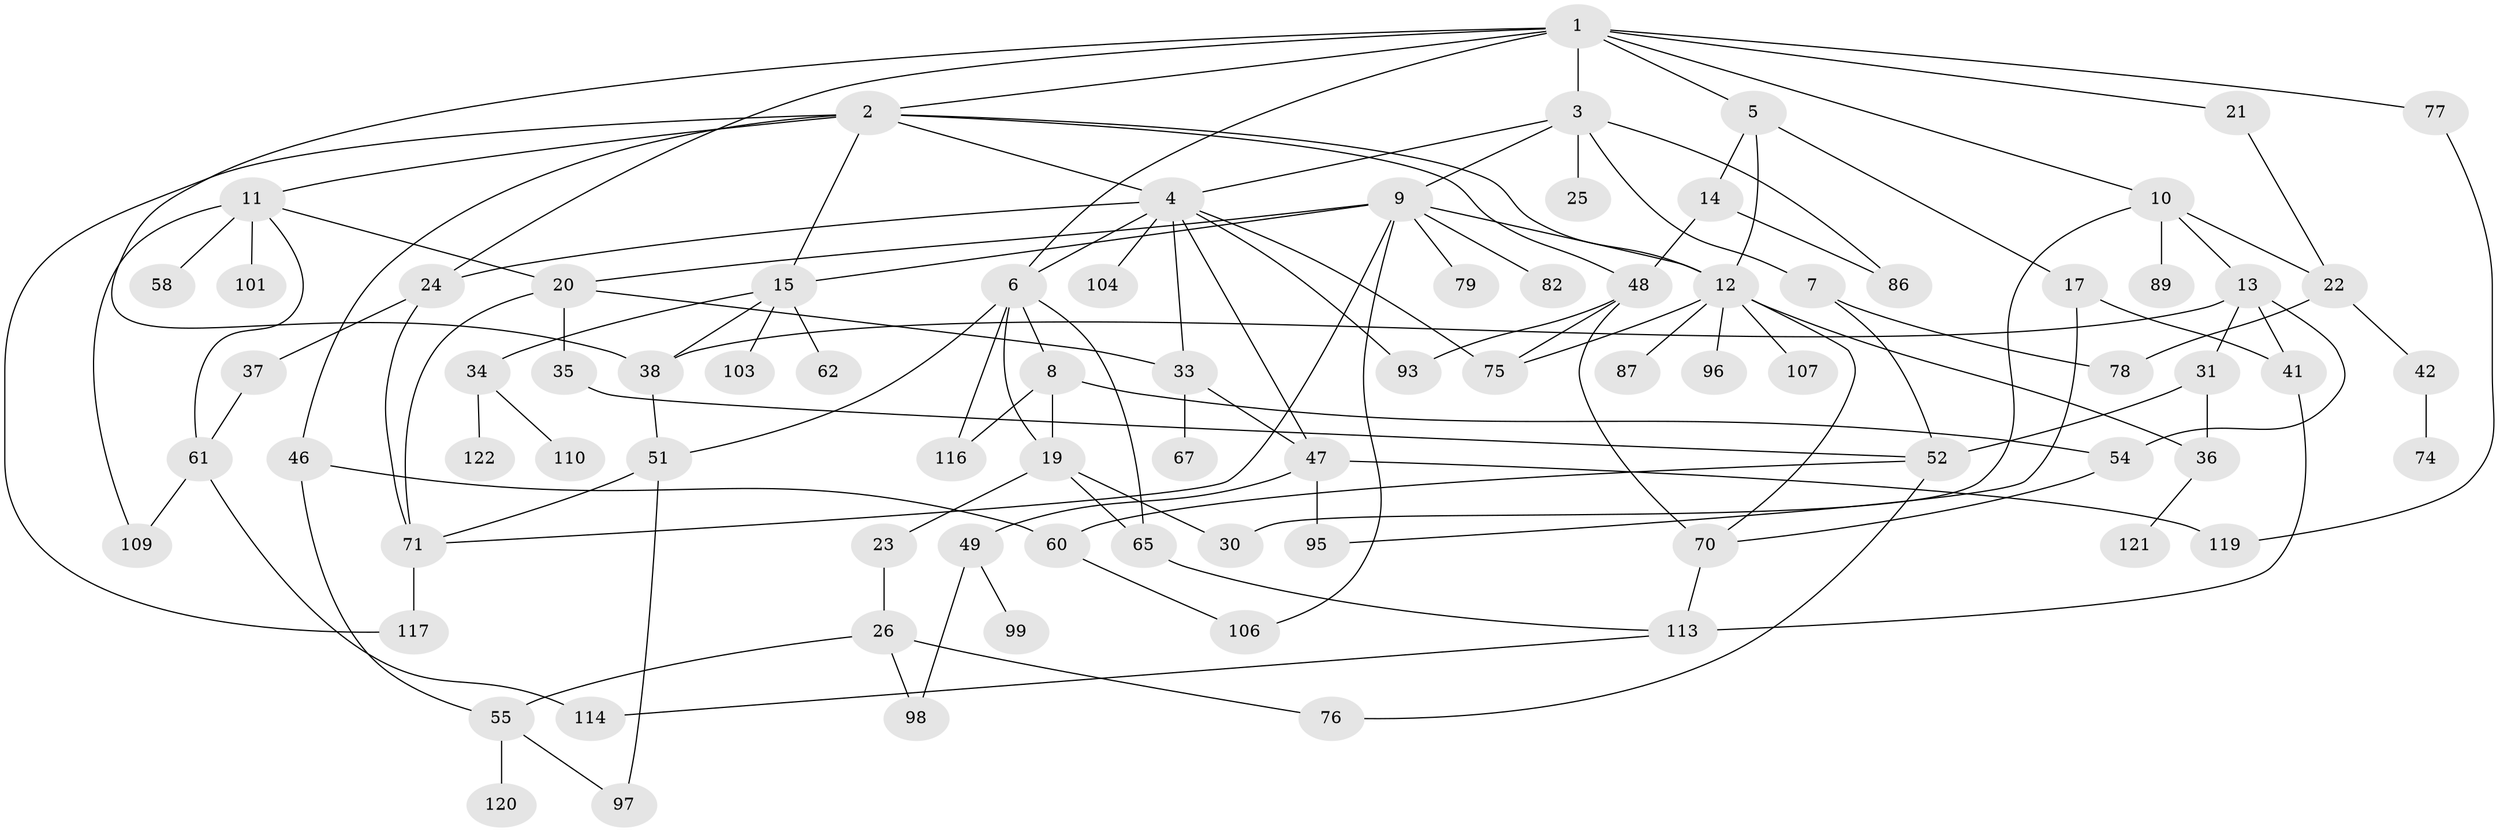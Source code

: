 // Generated by graph-tools (version 1.1) at 2025/23/03/03/25 07:23:32]
// undirected, 81 vertices, 127 edges
graph export_dot {
graph [start="1"]
  node [color=gray90,style=filled];
  1 [super="+72"];
  2 [super="+94"];
  3;
  4 [super="+18"];
  5 [super="+69"];
  6 [super="+53"];
  7 [super="+28"];
  8 [super="+40"];
  9 [super="+27"];
  10 [super="+105"];
  11 [super="+16"];
  12 [super="+84"];
  13 [super="+39"];
  14;
  15 [super="+45"];
  17 [super="+81"];
  19 [super="+43"];
  20 [super="+32"];
  21 [super="+80"];
  22 [super="+111"];
  23;
  24 [super="+63"];
  25;
  26 [super="+29"];
  30 [super="+50"];
  31;
  33 [super="+59"];
  34;
  35 [super="+115"];
  36 [super="+44"];
  37;
  38 [super="+92"];
  41;
  42 [super="+64"];
  46 [super="+56"];
  47 [super="+85"];
  48 [super="+68"];
  49 [super="+66"];
  51 [super="+57"];
  52 [super="+102"];
  54;
  55 [super="+83"];
  58;
  60;
  61 [super="+108"];
  62;
  65 [super="+73"];
  67;
  70 [super="+88"];
  71 [super="+91"];
  74;
  75 [super="+90"];
  76;
  77;
  78;
  79;
  82;
  86;
  87;
  89;
  93 [super="+100"];
  95;
  96;
  97 [super="+112"];
  98;
  99;
  101;
  103;
  104;
  106;
  107;
  109;
  110;
  113;
  114 [super="+118"];
  116;
  117;
  119;
  120;
  121;
  122;
  1 -- 2;
  1 -- 3;
  1 -- 5;
  1 -- 10;
  1 -- 21;
  1 -- 24;
  1 -- 77;
  1 -- 38;
  1 -- 6;
  2 -- 11;
  2 -- 15;
  2 -- 46;
  2 -- 4;
  2 -- 12;
  2 -- 117;
  2 -- 48;
  3 -- 4;
  3 -- 7;
  3 -- 9;
  3 -- 25;
  3 -- 86;
  4 -- 6;
  4 -- 93;
  4 -- 75;
  4 -- 33;
  4 -- 104;
  4 -- 24;
  4 -- 47;
  5 -- 14;
  5 -- 17;
  5 -- 12;
  6 -- 8;
  6 -- 116;
  6 -- 65;
  6 -- 19;
  6 -- 51;
  7 -- 52;
  7 -- 78;
  8 -- 19;
  8 -- 116;
  8 -- 54;
  9 -- 12;
  9 -- 20;
  9 -- 71;
  9 -- 79;
  9 -- 82;
  9 -- 106;
  9 -- 15;
  10 -- 13;
  10 -- 22;
  10 -- 30;
  10 -- 89;
  11 -- 58;
  11 -- 20;
  11 -- 61;
  11 -- 101;
  11 -- 109;
  12 -- 70;
  12 -- 96;
  12 -- 87;
  12 -- 107;
  12 -- 75;
  12 -- 36;
  13 -- 31;
  13 -- 41;
  13 -- 54;
  13 -- 38;
  14 -- 48;
  14 -- 86;
  15 -- 34;
  15 -- 38;
  15 -- 103;
  15 -- 62;
  17 -- 95;
  17 -- 41;
  19 -- 23;
  19 -- 65;
  19 -- 30;
  20 -- 33;
  20 -- 71;
  20 -- 35;
  21 -- 22;
  22 -- 42;
  22 -- 78;
  23 -- 26;
  24 -- 37;
  24 -- 71;
  26 -- 98;
  26 -- 76;
  26 -- 55;
  31 -- 36;
  31 -- 52;
  33 -- 67;
  33 -- 47;
  34 -- 110;
  34 -- 122;
  35 -- 52;
  36 -- 121;
  37 -- 61;
  38 -- 51;
  41 -- 113;
  42 -- 74;
  46 -- 55;
  46 -- 60;
  47 -- 49;
  47 -- 119;
  47 -- 95;
  48 -- 93;
  48 -- 75;
  48 -- 70;
  49 -- 98;
  49 -- 99;
  51 -- 71;
  51 -- 97;
  52 -- 60;
  52 -- 76;
  54 -- 70;
  55 -- 120;
  55 -- 97;
  60 -- 106;
  61 -- 109;
  61 -- 114;
  65 -- 113;
  70 -- 113;
  71 -- 117;
  77 -- 119;
  113 -- 114;
}

